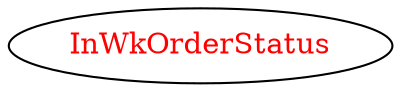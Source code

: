 digraph dependencyGraph {
 concentrate=true;
 ranksep="2.0";
 rankdir="LR"; 
 splines="ortho";
"InWkOrderStatus" [fontcolor="red"];
}
